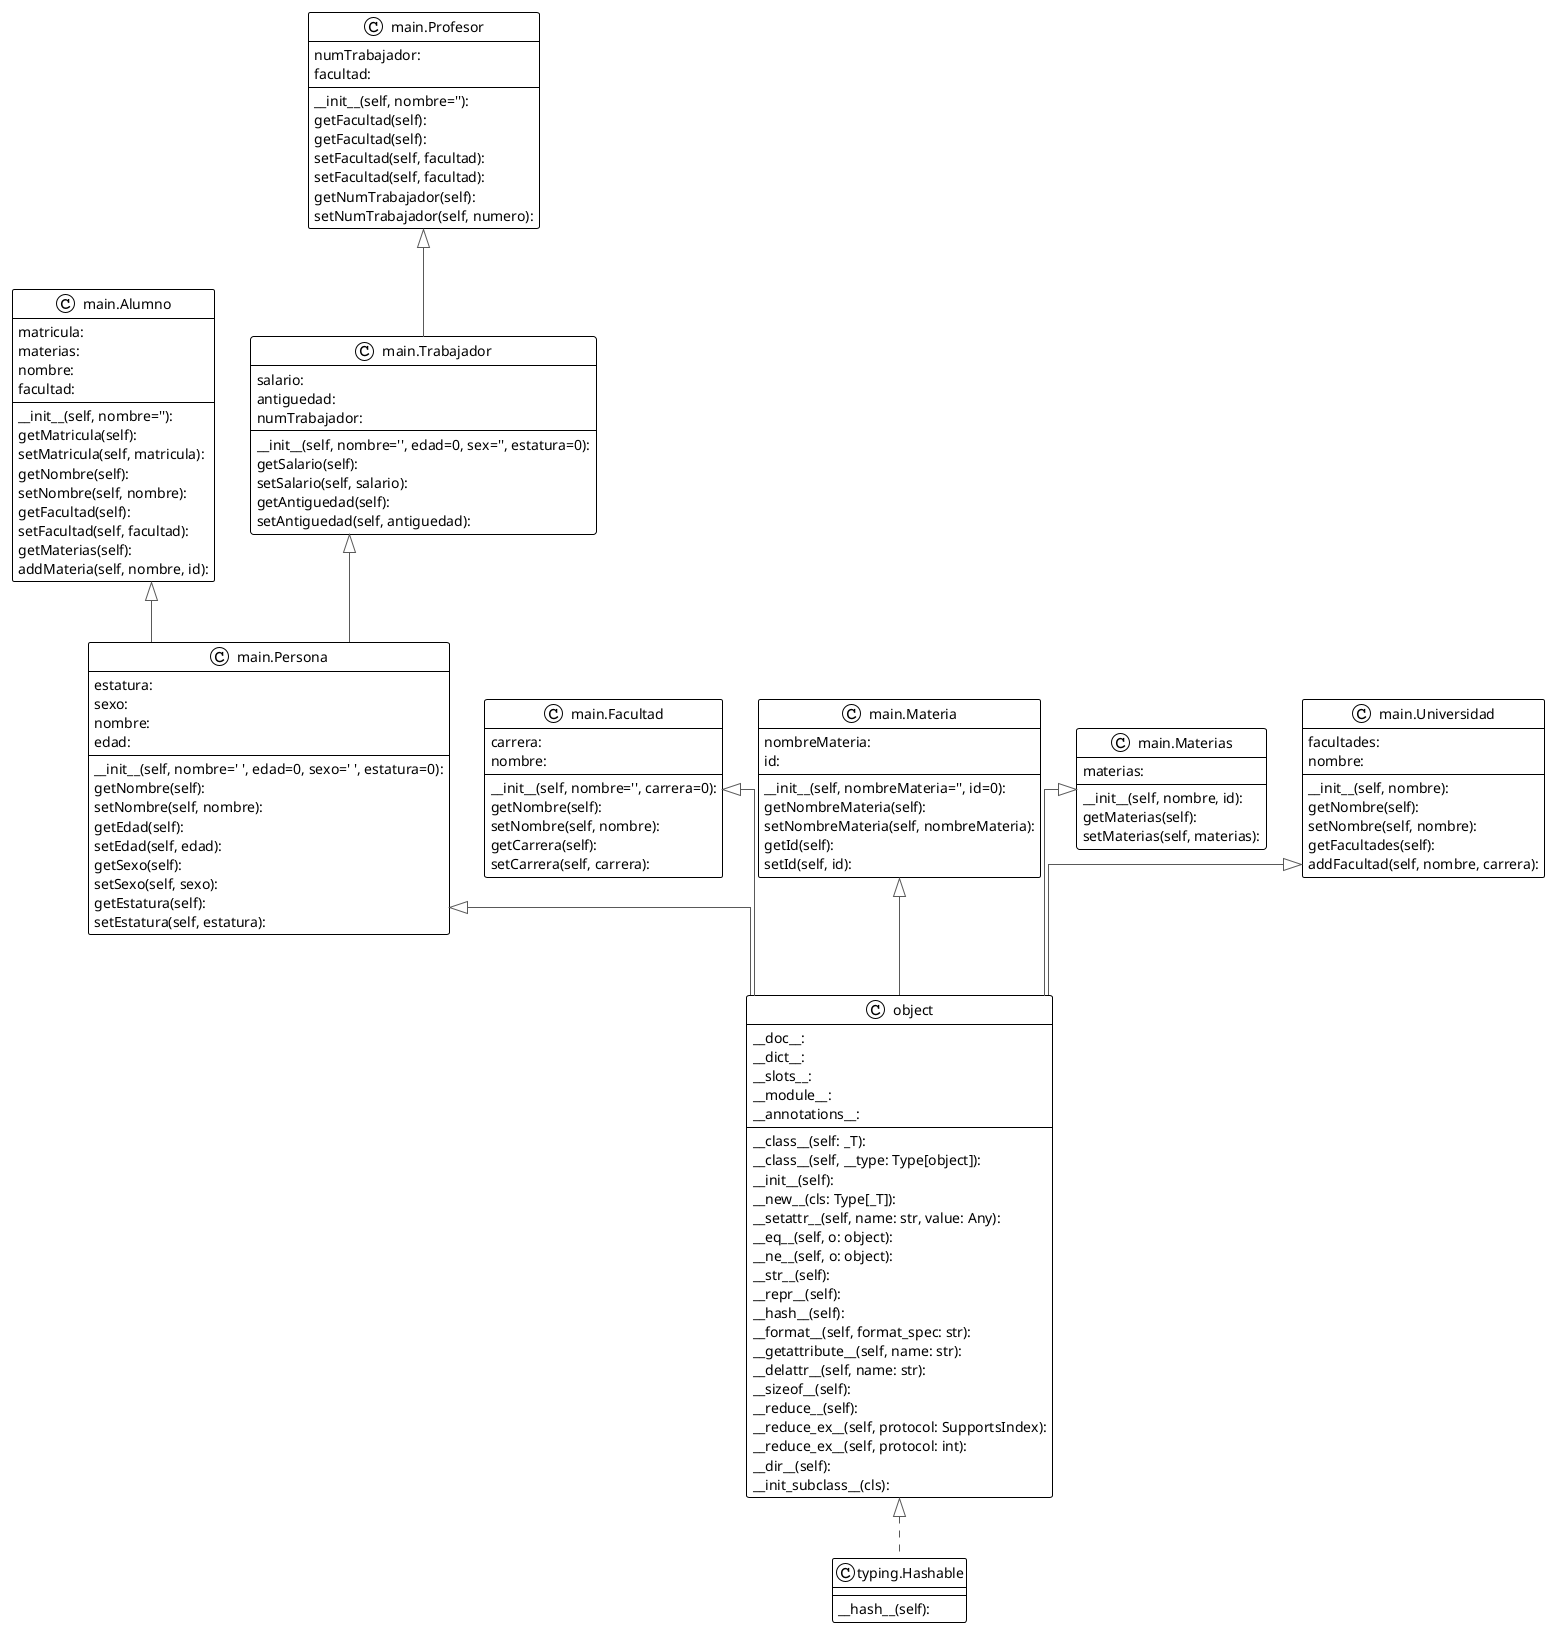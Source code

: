 @startuml

!theme plain
top to bottom direction
skinparam linetype ortho

class node4 as "main.Alumno" {
   matricula: 
   materias: 
   nombre: 
   facultad: 
   __init__(self, nombre=''): 
   getMatricula(self): 
   setMatricula(self, matricula): 
   getNombre(self): 
   setNombre(self, nombre): 
   getFacultad(self): 
   setFacultad(self, facultad): 
   getMaterias(self): 
   addMateria(self, nombre, id): 
}
class node2 as "main.Facultad" {
   carrera: 
   nombre: 
   __init__(self, nombre='', carrera=0): 
   getNombre(self): 
   setNombre(self, nombre): 
   getCarrera(self): 
   setCarrera(self, carrera): 
}
class node6 as "main.Materia" {
   nombreMateria: 
   id: 
   __init__(self, nombreMateria='', id=0): 
   getNombreMateria(self): 
   setNombreMateria(self, nombreMateria): 
   getId(self): 
   setId(self, id): 
}
class node1 as "main.Materias" {
   materias: 
   __init__(self, nombre, id): 
   getMaterias(self): 
   setMaterias(self, materias): 
}
class node3 as "main.Persona" {
   estatura: 
   sexo: 
   nombre: 
   edad: 
   __init__(self, nombre=' ', edad=0, sexo=' ', estatura=0): 
   getNombre(self): 
   setNombre(self, nombre): 
   getEdad(self): 
   setEdad(self, edad): 
   getSexo(self): 
   setSexo(self, sexo): 
   getEstatura(self): 
   setEstatura(self, estatura): 
}
class node5 as "main.Profesor" {
   numTrabajador: 
   facultad: 
   __init__(self, nombre=''): 
   getFacultad(self): 
   getFacultad(self): 
   setFacultad(self, facultad): 
   setFacultad(self, facultad): 
   getNumTrabajador(self): 
   setNumTrabajador(self, numero): 
}
class node7 as "main.Trabajador" {
   salario: 
   antiguedad: 
   numTrabajador: 
   __init__(self, nombre='', edad=0, sex='', estatura=0): 
   getSalario(self): 
   setSalario(self, salario): 
   getAntiguedad(self): 
   setAntiguedad(self, antiguedad): 
}
class node9 as "main.Universidad" {
   facultades: 
   nombre: 
   __init__(self, nombre): 
   getNombre(self): 
   setNombre(self, nombre): 
   getFacultades(self): 
   addFacultad(self, nombre, carrera): 
}
class object {
   __doc__: 
   __dict__: 
   __slots__: 
   __module__: 
   __annotations__: 
   __class__(self: _T): 
   __class__(self, __type: Type[object]): 
   __init__(self): 
   __new__(cls: Type[_T]): 
   __setattr__(self, name: str, value: Any): 
   __eq__(self, o: object): 
   __ne__(self, o: object): 
   __str__(self): 
   __repr__(self): 
   __hash__(self): 
   __format__(self, format_spec: str): 
   __getattribute__(self, name: str): 
   __delattr__(self, name: str): 
   __sizeof__(self): 
   __reduce__(self): 
   __reduce_ex__(self, protocol: SupportsIndex): 
   __reduce_ex__(self, protocol: int): 
   __dir__(self): 
   __init_subclass__(cls): 
}
class node0 as "typing.Hashable" {
   __hash__(self): 
}

node4   ^-[#595959,plain]-  node3  
node2   ^-[#595959,plain]-  object 
node6   ^-[#595959,plain]-  object 
node1   ^-[#595959,plain]-  object 
node3   ^-[#595959,plain]-  object 
node5   ^-[#595959,plain]-  node7  
node7   ^-[#595959,plain]-  node3  
node9   ^-[#595959,plain]-  object 
object  ^-[#595959,dashed]-  node0  
@enduml
